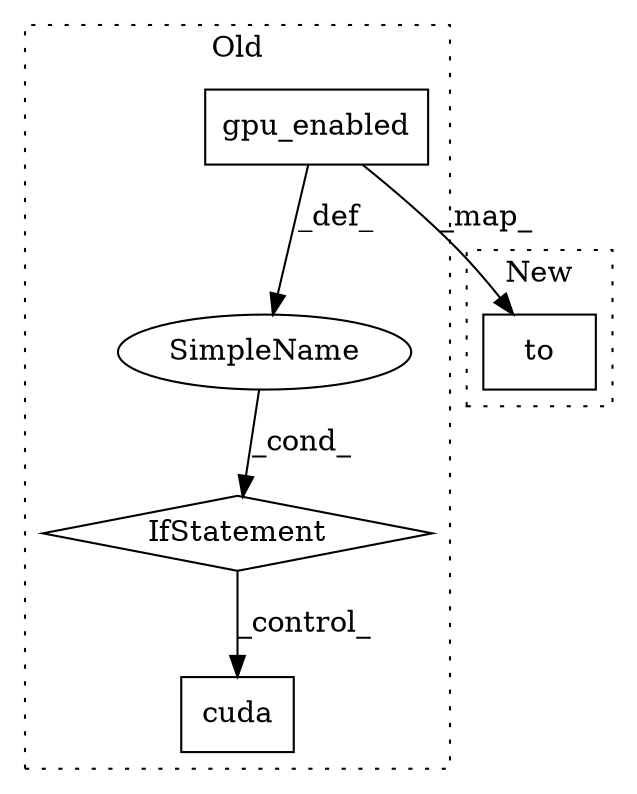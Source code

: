 digraph G {
subgraph cluster0 {
1 [label="gpu_enabled" a="32" s="1331" l="13" shape="box"];
3 [label="cuda" a="32" s="1364" l="6" shape="box"];
4 [label="SimpleName" a="42" s="" l="" shape="ellipse"];
5 [label="IfStatement" a="25" s="1302,1344" l="4,2" shape="diamond"];
label = "Old";
style="dotted";
}
subgraph cluster1 {
2 [label="to" a="32" s="1312,1346" l="3,1" shape="box"];
label = "New";
style="dotted";
}
1 -> 4 [label="_def_"];
1 -> 2 [label="_map_"];
4 -> 5 [label="_cond_"];
5 -> 3 [label="_control_"];
}